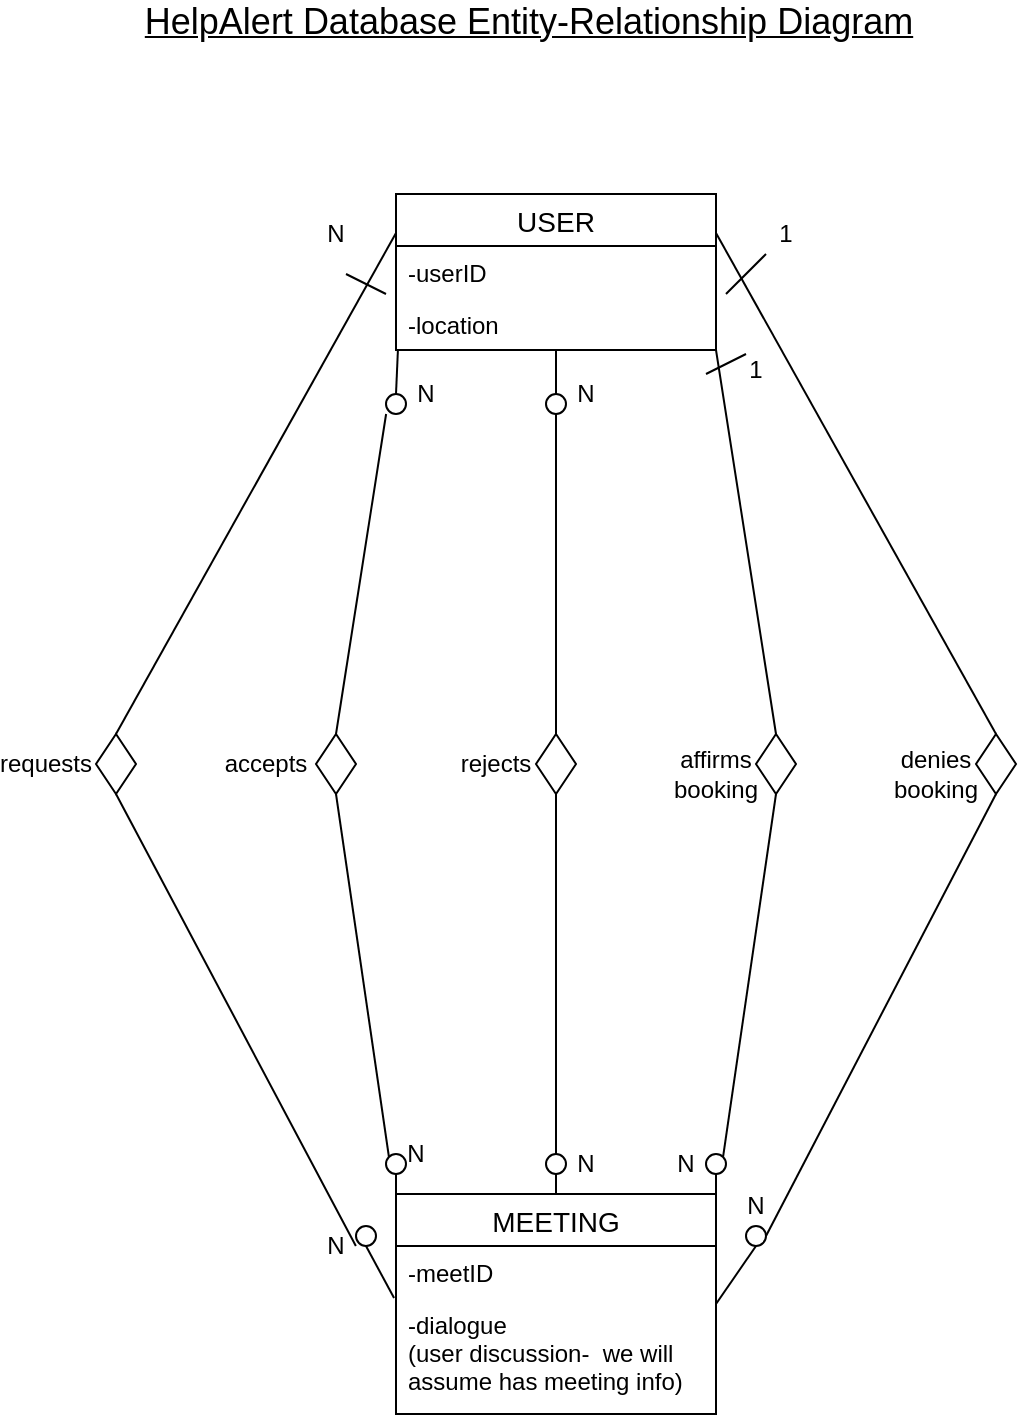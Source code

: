 <mxfile version="12.9.7" type="device"><diagram id="zKAHqi4xe1iviCPrm2eu" name="Page-1"><mxGraphModel dx="1648" dy="755" grid="1" gridSize="10" guides="1" tooltips="1" connect="1" arrows="1" fold="1" page="1" pageScale="1" pageWidth="850" pageHeight="1100" math="0" shadow="0"><root><mxCell id="0"/><mxCell id="1" parent="0"/><mxCell id="IKoJRRG8kisGPZe1bIND-9" value="&lt;font style=&quot;font-size: 18px&quot;&gt;&lt;u&gt;HelpAlert Database Entity-Relationship Diagram&lt;/u&gt;&lt;/font&gt;" style="text;html=1;align=center;verticalAlign=middle;resizable=0;points=[];autosize=1;" vertex="1" parent="1"><mxGeometry x="211" y="54" width="400" height="20" as="geometry"/></mxCell><mxCell id="IKoJRRG8kisGPZe1bIND-5" value="MEETING" style="swimlane;fontStyle=0;childLayout=stackLayout;horizontal=1;startSize=26;horizontalStack=0;resizeParent=1;resizeParentMax=0;resizeLast=0;collapsible=1;marginBottom=0;align=center;fontSize=14;" vertex="1" parent="1"><mxGeometry x="345" y="650" width="160" height="110" as="geometry"/></mxCell><mxCell id="IKoJRRG8kisGPZe1bIND-6" value="-meetID" style="text;strokeColor=none;fillColor=none;spacingLeft=4;spacingRight=4;overflow=hidden;rotatable=0;points=[[0,0.5],[1,0.5]];portConstraint=eastwest;fontSize=12;" vertex="1" parent="IKoJRRG8kisGPZe1bIND-5"><mxGeometry y="26" width="160" height="26" as="geometry"/></mxCell><mxCell id="IKoJRRG8kisGPZe1bIND-7" value="-dialogue&#xA;(user discussion-  we will&#xA; assume has meeting info)" style="text;strokeColor=none;fillColor=none;spacingLeft=4;spacingRight=4;overflow=hidden;rotatable=0;points=[[0,0.5],[1,0.5]];portConstraint=eastwest;fontSize=12;" vertex="1" parent="IKoJRRG8kisGPZe1bIND-5"><mxGeometry y="52" width="160" height="58" as="geometry"/></mxCell><mxCell id="IKoJRRG8kisGPZe1bIND-1" value="USER" style="swimlane;fontStyle=0;childLayout=stackLayout;horizontal=1;startSize=26;horizontalStack=0;resizeParent=1;resizeParentMax=0;resizeLast=0;collapsible=1;marginBottom=0;align=center;fontSize=14;" vertex="1" parent="1"><mxGeometry x="345" y="150" width="160" height="78" as="geometry"/></mxCell><mxCell id="IKoJRRG8kisGPZe1bIND-2" value="-userID" style="text;strokeColor=none;fillColor=none;spacingLeft=4;spacingRight=4;overflow=hidden;rotatable=0;points=[[0,0.5],[1,0.5]];portConstraint=eastwest;fontSize=12;" vertex="1" parent="IKoJRRG8kisGPZe1bIND-1"><mxGeometry y="26" width="160" height="26" as="geometry"/></mxCell><mxCell id="IKoJRRG8kisGPZe1bIND-3" value="-location" style="text;strokeColor=none;fillColor=none;spacingLeft=4;spacingRight=4;overflow=hidden;rotatable=0;points=[[0,0.5],[1,0.5]];portConstraint=eastwest;fontSize=12;" vertex="1" parent="IKoJRRG8kisGPZe1bIND-1"><mxGeometry y="52" width="160" height="26" as="geometry"/></mxCell><mxCell id="IKoJRRG8kisGPZe1bIND-10" value="" style="rhombus;whiteSpace=wrap;html=1;" vertex="1" parent="1"><mxGeometry x="195" y="420" width="20" height="30" as="geometry"/></mxCell><mxCell id="IKoJRRG8kisGPZe1bIND-11" value="" style="rhombus;whiteSpace=wrap;html=1;" vertex="1" parent="1"><mxGeometry x="305" y="420" width="20" height="30" as="geometry"/></mxCell><mxCell id="IKoJRRG8kisGPZe1bIND-12" value="" style="rhombus;whiteSpace=wrap;html=1;" vertex="1" parent="1"><mxGeometry x="415" y="420" width="20" height="30" as="geometry"/></mxCell><mxCell id="IKoJRRG8kisGPZe1bIND-13" value="" style="rhombus;whiteSpace=wrap;html=1;" vertex="1" parent="1"><mxGeometry x="525" y="420" width="20" height="30" as="geometry"/></mxCell><mxCell id="IKoJRRG8kisGPZe1bIND-14" value="" style="rhombus;whiteSpace=wrap;html=1;" vertex="1" parent="1"><mxGeometry x="635" y="420" width="20" height="30" as="geometry"/></mxCell><mxCell id="IKoJRRG8kisGPZe1bIND-18" value="" style="endArrow=none;html=1;entryX=0;entryY=0.25;entryDx=0;entryDy=0;exitX=0.5;exitY=0;exitDx=0;exitDy=0;" edge="1" parent="1" source="IKoJRRG8kisGPZe1bIND-10" target="IKoJRRG8kisGPZe1bIND-1"><mxGeometry width="50" height="50" relative="1" as="geometry"><mxPoint x="400" y="490" as="sourcePoint"/><mxPoint x="450" y="440" as="targetPoint"/></mxGeometry></mxCell><mxCell id="IKoJRRG8kisGPZe1bIND-19" value="" style="endArrow=none;html=1;entryX=0.006;entryY=1;entryDx=0;entryDy=0;exitX=0.5;exitY=0;exitDx=0;exitDy=0;entryPerimeter=0;" edge="1" parent="1" source="IKoJRRG8kisGPZe1bIND-35" target="IKoJRRG8kisGPZe1bIND-3"><mxGeometry width="50" height="50" relative="1" as="geometry"><mxPoint x="160" y="430" as="sourcePoint"/><mxPoint x="355" y="179.5" as="targetPoint"/></mxGeometry></mxCell><mxCell id="IKoJRRG8kisGPZe1bIND-20" value="" style="endArrow=none;html=1;exitX=0.5;exitY=0;exitDx=0;exitDy=0;entryX=0.5;entryY=1;entryDx=0;entryDy=0;" edge="1" parent="1" source="IKoJRRG8kisGPZe1bIND-62" target="IKoJRRG8kisGPZe1bIND-1"><mxGeometry width="50" height="50" relative="1" as="geometry"><mxPoint x="393" y="420" as="sourcePoint"/><mxPoint x="425" y="220" as="targetPoint"/></mxGeometry></mxCell><mxCell id="IKoJRRG8kisGPZe1bIND-21" value="" style="endArrow=none;html=1;entryX=1;entryY=1;entryDx=0;entryDy=0;exitX=0.5;exitY=0;exitDx=0;exitDy=0;" edge="1" parent="1" source="IKoJRRG8kisGPZe1bIND-13" target="IKoJRRG8kisGPZe1bIND-1"><mxGeometry width="50" height="50" relative="1" as="geometry"><mxPoint x="545" y="412.99" as="sourcePoint"/><mxPoint x="577.08" y="220.002" as="targetPoint"/></mxGeometry></mxCell><mxCell id="IKoJRRG8kisGPZe1bIND-22" value="" style="endArrow=none;html=1;entryX=1;entryY=0.25;entryDx=0;entryDy=0;exitX=0.5;exitY=0;exitDx=0;exitDy=0;" edge="1" parent="1" source="IKoJRRG8kisGPZe1bIND-14" target="IKoJRRG8kisGPZe1bIND-1"><mxGeometry width="50" height="50" relative="1" as="geometry"><mxPoint x="610" y="370.5" as="sourcePoint"/><mxPoint x="750" y="120" as="targetPoint"/><Array as="points"/></mxGeometry></mxCell><mxCell id="IKoJRRG8kisGPZe1bIND-23" value="" style="endArrow=none;html=1;entryX=-0.006;entryY=1;entryDx=0;entryDy=0;exitX=0.5;exitY=1;exitDx=0;exitDy=0;entryPerimeter=0;" edge="1" parent="1" source="IKoJRRG8kisGPZe1bIND-48" target="IKoJRRG8kisGPZe1bIND-6"><mxGeometry width="50" height="50" relative="1" as="geometry"><mxPoint x="215" y="430" as="sourcePoint"/><mxPoint x="355" y="179.5" as="targetPoint"/></mxGeometry></mxCell><mxCell id="IKoJRRG8kisGPZe1bIND-24" value="" style="endArrow=none;html=1;entryX=0.5;entryY=1;entryDx=0;entryDy=0;exitX=0;exitY=0;exitDx=0;exitDy=0;" edge="1" parent="1" source="IKoJRRG8kisGPZe1bIND-40" target="IKoJRRG8kisGPZe1bIND-11"><mxGeometry width="50" height="50" relative="1" as="geometry"><mxPoint x="360" y="612" as="sourcePoint"/><mxPoint x="390.96" y="420" as="targetPoint"/></mxGeometry></mxCell><mxCell id="IKoJRRG8kisGPZe1bIND-25" value="" style="endArrow=none;html=1;exitX=0.5;exitY=0;exitDx=0;exitDy=0;entryX=0.5;entryY=1;entryDx=0;entryDy=0;exitPerimeter=0;" edge="1" parent="1" source="IKoJRRG8kisGPZe1bIND-46" target="IKoJRRG8kisGPZe1bIND-12"><mxGeometry width="50" height="50" relative="1" as="geometry"><mxPoint x="424.5" y="642" as="sourcePoint"/><mxPoint x="450" y="460" as="targetPoint"/></mxGeometry></mxCell><mxCell id="IKoJRRG8kisGPZe1bIND-26" value="" style="endArrow=none;html=1;entryX=0.5;entryY=1;entryDx=0;entryDy=0;exitX=1;exitY=0;exitDx=0;exitDy=0;" edge="1" parent="1" source="IKoJRRG8kisGPZe1bIND-44" target="IKoJRRG8kisGPZe1bIND-13"><mxGeometry width="50" height="50" relative="1" as="geometry"><mxPoint x="600" y="670" as="sourcePoint"/><mxPoint x="570" y="470" as="targetPoint"/></mxGeometry></mxCell><mxCell id="IKoJRRG8kisGPZe1bIND-27" value="" style="endArrow=none;html=1;entryX=1;entryY=0.5;entryDx=0;entryDy=0;exitX=0.5;exitY=1;exitDx=0;exitDy=0;" edge="1" parent="1" source="IKoJRRG8kisGPZe1bIND-42" target="IKoJRRG8kisGPZe1bIND-5"><mxGeometry width="50" height="50" relative="1" as="geometry"><mxPoint x="630" y="470" as="sourcePoint"/><mxPoint x="769.04" y="722" as="targetPoint"/></mxGeometry></mxCell><mxCell id="IKoJRRG8kisGPZe1bIND-28" value="requests" style="text;html=1;strokeColor=none;fillColor=none;align=center;verticalAlign=middle;whiteSpace=wrap;rounded=0;" vertex="1" parent="1"><mxGeometry x="150" y="425" width="40" height="20" as="geometry"/></mxCell><mxCell id="IKoJRRG8kisGPZe1bIND-29" value="accepts" style="text;html=1;strokeColor=none;fillColor=none;align=center;verticalAlign=middle;whiteSpace=wrap;rounded=0;" vertex="1" parent="1"><mxGeometry x="260" y="425" width="40" height="20" as="geometry"/></mxCell><mxCell id="IKoJRRG8kisGPZe1bIND-30" value="rejects" style="text;html=1;strokeColor=none;fillColor=none;align=center;verticalAlign=middle;whiteSpace=wrap;rounded=0;" vertex="1" parent="1"><mxGeometry x="375" y="425" width="40" height="20" as="geometry"/></mxCell><mxCell id="IKoJRRG8kisGPZe1bIND-33" value="affirms&lt;br&gt;booking" style="text;html=1;strokeColor=none;fillColor=none;align=center;verticalAlign=middle;whiteSpace=wrap;rounded=0;" vertex="1" parent="1"><mxGeometry x="485" y="430" width="40" height="20" as="geometry"/></mxCell><mxCell id="IKoJRRG8kisGPZe1bIND-34" value="denies&lt;br&gt;booking" style="text;html=1;strokeColor=none;fillColor=none;align=center;verticalAlign=middle;whiteSpace=wrap;rounded=0;" vertex="1" parent="1"><mxGeometry x="595" y="430" width="40" height="20" as="geometry"/></mxCell><mxCell id="IKoJRRG8kisGPZe1bIND-35" value="" style="ellipse;whiteSpace=wrap;html=1;aspect=fixed;" vertex="1" parent="1"><mxGeometry x="340" y="250" width="10" height="10" as="geometry"/></mxCell><mxCell id="IKoJRRG8kisGPZe1bIND-39" value="" style="endArrow=none;html=1;entryX=0.006;entryY=1;entryDx=0;entryDy=0;exitX=0.5;exitY=0;exitDx=0;exitDy=0;entryPerimeter=0;" edge="1" parent="1" source="IKoJRRG8kisGPZe1bIND-11" target="IKoJRRG8kisGPZe1bIND-35"><mxGeometry width="50" height="50" relative="1" as="geometry"><mxPoint x="315" y="420" as="sourcePoint"/><mxPoint x="345.96" y="228" as="targetPoint"/></mxGeometry></mxCell><mxCell id="IKoJRRG8kisGPZe1bIND-40" value="" style="ellipse;whiteSpace=wrap;html=1;aspect=fixed;" vertex="1" parent="1"><mxGeometry x="340" y="630" width="10" height="10" as="geometry"/></mxCell><mxCell id="IKoJRRG8kisGPZe1bIND-41" value="" style="endArrow=none;html=1;entryX=0.5;entryY=1;entryDx=0;entryDy=0;exitX=0;exitY=0;exitDx=0;exitDy=0;" edge="1" parent="1" source="IKoJRRG8kisGPZe1bIND-5" target="IKoJRRG8kisGPZe1bIND-40"><mxGeometry width="50" height="50" relative="1" as="geometry"><mxPoint x="345" y="650" as="sourcePoint"/><mxPoint x="315" y="450" as="targetPoint"/></mxGeometry></mxCell><mxCell id="IKoJRRG8kisGPZe1bIND-42" value="" style="ellipse;whiteSpace=wrap;html=1;aspect=fixed;" vertex="1" parent="1"><mxGeometry x="520" y="666" width="10" height="10" as="geometry"/></mxCell><mxCell id="IKoJRRG8kisGPZe1bIND-43" value="" style="endArrow=none;html=1;entryX=1;entryY=0.5;entryDx=0;entryDy=0;exitX=0.5;exitY=1;exitDx=0;exitDy=0;" edge="1" parent="1" source="IKoJRRG8kisGPZe1bIND-14" target="IKoJRRG8kisGPZe1bIND-42"><mxGeometry width="50" height="50" relative="1" as="geometry"><mxPoint x="645" y="450" as="sourcePoint"/><mxPoint x="505" y="705" as="targetPoint"/></mxGeometry></mxCell><mxCell id="IKoJRRG8kisGPZe1bIND-44" value="" style="ellipse;whiteSpace=wrap;html=1;aspect=fixed;" vertex="1" parent="1"><mxGeometry x="500" y="630" width="10" height="10" as="geometry"/></mxCell><mxCell id="IKoJRRG8kisGPZe1bIND-45" value="" style="endArrow=none;html=1;entryX=0.5;entryY=1;entryDx=0;entryDy=0;exitX=1;exitY=0;exitDx=0;exitDy=0;" edge="1" parent="1" source="IKoJRRG8kisGPZe1bIND-5" target="IKoJRRG8kisGPZe1bIND-44"><mxGeometry width="50" height="50" relative="1" as="geometry"><mxPoint x="505" y="650" as="sourcePoint"/><mxPoint x="535" y="450" as="targetPoint"/></mxGeometry></mxCell><mxCell id="IKoJRRG8kisGPZe1bIND-46" value="" style="ellipse;whiteSpace=wrap;html=1;aspect=fixed;" vertex="1" parent="1"><mxGeometry x="420" y="630" width="10" height="10" as="geometry"/></mxCell><mxCell id="IKoJRRG8kisGPZe1bIND-47" value="" style="endArrow=none;html=1;exitX=0.5;exitY=0;exitDx=0;exitDy=0;entryX=0.5;entryY=1;entryDx=0;entryDy=0;exitPerimeter=0;" edge="1" parent="1" source="IKoJRRG8kisGPZe1bIND-5" target="IKoJRRG8kisGPZe1bIND-46"><mxGeometry width="50" height="50" relative="1" as="geometry"><mxPoint x="425" y="650" as="sourcePoint"/><mxPoint x="425" y="450" as="targetPoint"/></mxGeometry></mxCell><mxCell id="IKoJRRG8kisGPZe1bIND-48" value="" style="ellipse;whiteSpace=wrap;html=1;aspect=fixed;" vertex="1" parent="1"><mxGeometry x="325" y="666" width="10" height="10" as="geometry"/></mxCell><mxCell id="IKoJRRG8kisGPZe1bIND-49" value="" style="endArrow=none;html=1;entryX=-0.006;entryY=1;entryDx=0;entryDy=0;exitX=0.5;exitY=1;exitDx=0;exitDy=0;entryPerimeter=0;" edge="1" parent="1" source="IKoJRRG8kisGPZe1bIND-10" target="IKoJRRG8kisGPZe1bIND-48"><mxGeometry width="50" height="50" relative="1" as="geometry"><mxPoint x="205" y="450" as="sourcePoint"/><mxPoint x="344.04" y="702" as="targetPoint"/></mxGeometry></mxCell><mxCell id="IKoJRRG8kisGPZe1bIND-50" value="N" style="text;html=1;strokeColor=none;fillColor=none;align=center;verticalAlign=middle;whiteSpace=wrap;rounded=0;" vertex="1" parent="1"><mxGeometry x="515" y="646" width="20" height="20" as="geometry"/></mxCell><mxCell id="IKoJRRG8kisGPZe1bIND-51" value="N" style="text;html=1;strokeColor=none;fillColor=none;align=center;verticalAlign=middle;whiteSpace=wrap;rounded=0;" vertex="1" parent="1"><mxGeometry x="480" y="625" width="20" height="20" as="geometry"/></mxCell><mxCell id="IKoJRRG8kisGPZe1bIND-52" value="N" style="text;html=1;strokeColor=none;fillColor=none;align=center;verticalAlign=middle;whiteSpace=wrap;rounded=0;" vertex="1" parent="1"><mxGeometry x="430" y="625" width="20" height="20" as="geometry"/></mxCell><mxCell id="IKoJRRG8kisGPZe1bIND-53" value="N" style="text;html=1;strokeColor=none;fillColor=none;align=center;verticalAlign=middle;whiteSpace=wrap;rounded=0;" vertex="1" parent="1"><mxGeometry x="345" y="620" width="20" height="20" as="geometry"/></mxCell><mxCell id="IKoJRRG8kisGPZe1bIND-54" value="N" style="text;html=1;strokeColor=none;fillColor=none;align=center;verticalAlign=middle;whiteSpace=wrap;rounded=0;" vertex="1" parent="1"><mxGeometry x="305" y="666" width="20" height="20" as="geometry"/></mxCell><mxCell id="IKoJRRG8kisGPZe1bIND-56" value="N" style="text;html=1;strokeColor=none;fillColor=none;align=center;verticalAlign=middle;whiteSpace=wrap;rounded=0;" vertex="1" parent="1"><mxGeometry x="350" y="240" width="20" height="20" as="geometry"/></mxCell><mxCell id="IKoJRRG8kisGPZe1bIND-57" value="N" style="text;html=1;strokeColor=none;fillColor=none;align=center;verticalAlign=middle;whiteSpace=wrap;rounded=0;" vertex="1" parent="1"><mxGeometry x="305" y="160" width="20" height="20" as="geometry"/></mxCell><mxCell id="IKoJRRG8kisGPZe1bIND-59" value="" style="endArrow=none;html=1;" edge="1" parent="1"><mxGeometry width="50" height="50" relative="1" as="geometry"><mxPoint x="340" y="200" as="sourcePoint"/><mxPoint x="320" y="190" as="targetPoint"/></mxGeometry></mxCell><mxCell id="IKoJRRG8kisGPZe1bIND-60" value="" style="endArrow=none;html=1;" edge="1" parent="1"><mxGeometry width="50" height="50" relative="1" as="geometry"><mxPoint x="530" y="180" as="sourcePoint"/><mxPoint x="510" y="200" as="targetPoint"/></mxGeometry></mxCell><mxCell id="IKoJRRG8kisGPZe1bIND-61" value="" style="endArrow=none;html=1;" edge="1" parent="1"><mxGeometry width="50" height="50" relative="1" as="geometry"><mxPoint x="520" y="230" as="sourcePoint"/><mxPoint x="500" y="240" as="targetPoint"/></mxGeometry></mxCell><mxCell id="IKoJRRG8kisGPZe1bIND-62" value="" style="ellipse;whiteSpace=wrap;html=1;aspect=fixed;" vertex="1" parent="1"><mxGeometry x="420" y="250" width="10" height="10" as="geometry"/></mxCell><mxCell id="IKoJRRG8kisGPZe1bIND-63" value="" style="endArrow=none;html=1;exitX=0.5;exitY=0;exitDx=0;exitDy=0;entryX=0.5;entryY=1;entryDx=0;entryDy=0;" edge="1" parent="1" source="IKoJRRG8kisGPZe1bIND-12" target="IKoJRRG8kisGPZe1bIND-62"><mxGeometry width="50" height="50" relative="1" as="geometry"><mxPoint x="425" y="420" as="sourcePoint"/><mxPoint x="425" y="228" as="targetPoint"/></mxGeometry></mxCell><mxCell id="IKoJRRG8kisGPZe1bIND-64" value="1" style="text;html=1;strokeColor=none;fillColor=none;align=center;verticalAlign=middle;whiteSpace=wrap;rounded=0;" vertex="1" parent="1"><mxGeometry x="515" y="228" width="20" height="20" as="geometry"/></mxCell><mxCell id="IKoJRRG8kisGPZe1bIND-65" value="1" style="text;html=1;strokeColor=none;fillColor=none;align=center;verticalAlign=middle;whiteSpace=wrap;rounded=0;" vertex="1" parent="1"><mxGeometry x="530" y="160" width="20" height="20" as="geometry"/></mxCell><mxCell id="IKoJRRG8kisGPZe1bIND-69" value="N" style="text;html=1;strokeColor=none;fillColor=none;align=center;verticalAlign=middle;whiteSpace=wrap;rounded=0;" vertex="1" parent="1"><mxGeometry x="430" y="240" width="20" height="20" as="geometry"/></mxCell></root></mxGraphModel></diagram></mxfile>